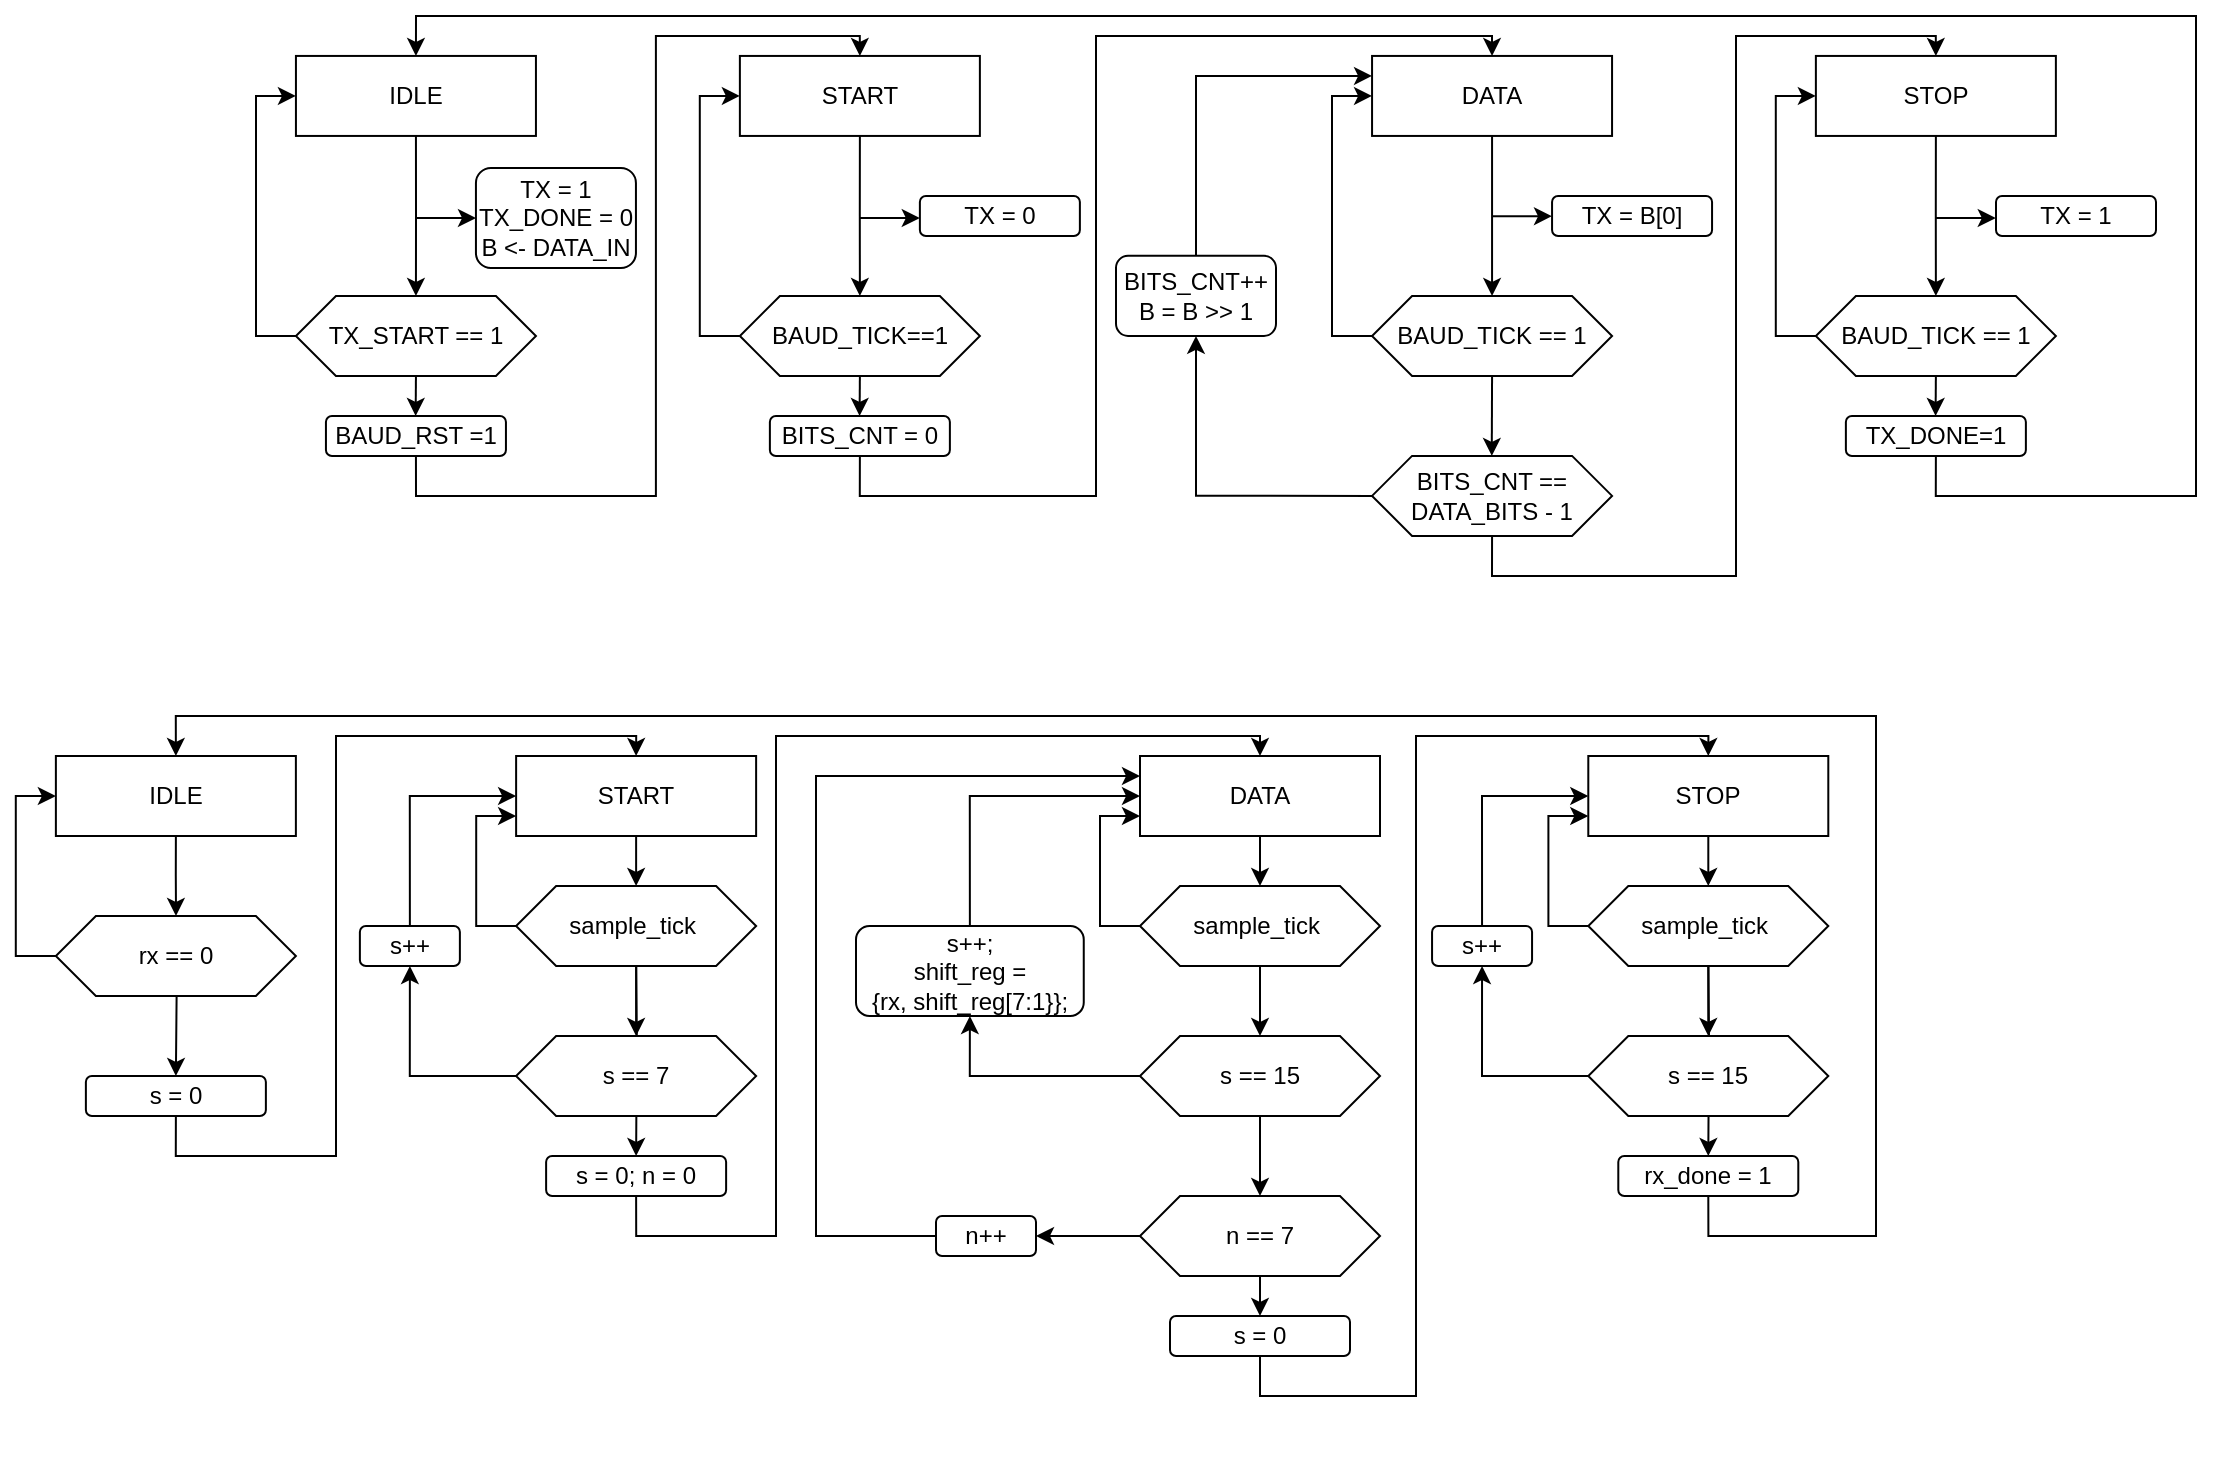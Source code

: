 <mxfile version="26.1.1">
  <diagram name="Page-1" id="uxzBYDPpKsDAW5OrtVJ8">
    <mxGraphModel dx="1793" dy="1134" grid="1" gridSize="10" guides="1" tooltips="1" connect="1" arrows="1" fold="1" page="1" pageScale="1" pageWidth="827" pageHeight="1169" math="0" shadow="0">
      <root>
        <mxCell id="0" />
        <mxCell id="1" parent="0" />
        <mxCell id="11" value="Start bit received" style="curved=1;startArrow=none;;exitX=-0.01;exitY=0.67;entryX=0.32;entryY=0.01;" parent="1" edge="1">
          <mxGeometry relative="1" as="geometry">
            <Array as="points">
              <mxPoint x="73" y="143" />
            </Array>
            <mxPoint x="249" y="95.333" as="sourcePoint" />
          </mxGeometry>
        </mxCell>
        <mxCell id="dtEKqWxusk_HL2sE0rqc-24" style="edgeStyle=orthogonalEdgeStyle;rounded=0;orthogonalLoop=1;jettySize=auto;html=1;" parent="1" edge="1">
          <mxGeometry relative="1" as="geometry">
            <mxPoint x="269.97" y="250.541" as="targetPoint" />
            <mxPoint x="239.97" y="250.97" as="sourcePoint" />
          </mxGeometry>
        </mxCell>
        <mxCell id="dtEKqWxusk_HL2sE0rqc-20" value="TX = 1&lt;div&gt;TX_DONE = 0&lt;/div&gt;&lt;div&gt;B &amp;lt;- DATA_IN&lt;/div&gt;" style="rounded=1;whiteSpace=wrap;html=1;" parent="1" vertex="1">
          <mxGeometry x="269.97" y="225.97" width="80" height="50.03" as="geometry" />
        </mxCell>
        <mxCell id="dtEKqWxusk_HL2sE0rqc-23" style="edgeStyle=orthogonalEdgeStyle;rounded=0;orthogonalLoop=1;jettySize=auto;html=1;exitX=0.5;exitY=1;exitDx=0;exitDy=0;" parent="1" source="dtEKqWxusk_HL2sE0rqc-21" edge="1">
          <mxGeometry relative="1" as="geometry">
            <mxPoint x="239.97" y="289.97" as="targetPoint" />
            <Array as="points">
              <mxPoint x="239.97" y="249.97" />
              <mxPoint x="239.97" y="249.97" />
            </Array>
          </mxGeometry>
        </mxCell>
        <mxCell id="dtEKqWxusk_HL2sE0rqc-21" value="IDLE" style="rounded=0;whiteSpace=wrap;html=1;" parent="1" vertex="1">
          <mxGeometry x="179.97" y="169.97" width="120" height="40" as="geometry" />
        </mxCell>
        <mxCell id="dtEKqWxusk_HL2sE0rqc-22" style="edgeStyle=orthogonalEdgeStyle;rounded=0;orthogonalLoop=1;jettySize=auto;html=1;exitX=0.5;exitY=1;exitDx=0;exitDy=0;" parent="1" source="dtEKqWxusk_HL2sE0rqc-20" target="dtEKqWxusk_HL2sE0rqc-20" edge="1">
          <mxGeometry relative="1" as="geometry" />
        </mxCell>
        <mxCell id="dtEKqWxusk_HL2sE0rqc-26" style="edgeStyle=orthogonalEdgeStyle;rounded=0;orthogonalLoop=1;jettySize=auto;html=1;exitX=0;exitY=0.5;exitDx=0;exitDy=0;entryX=0;entryY=0.5;entryDx=0;entryDy=0;" parent="1" source="dtEKqWxusk_HL2sE0rqc-25" target="dtEKqWxusk_HL2sE0rqc-21" edge="1">
          <mxGeometry relative="1" as="geometry" />
        </mxCell>
        <mxCell id="dtEKqWxusk_HL2sE0rqc-27" style="edgeStyle=orthogonalEdgeStyle;rounded=0;orthogonalLoop=1;jettySize=auto;html=1;exitX=0.5;exitY=1;exitDx=0;exitDy=0;" parent="1" source="dtEKqWxusk_HL2sE0rqc-25" edge="1">
          <mxGeometry relative="1" as="geometry">
            <mxPoint x="239.827" y="349.97" as="targetPoint" />
          </mxGeometry>
        </mxCell>
        <mxCell id="dtEKqWxusk_HL2sE0rqc-25" value="TX_START == 1" style="shape=hexagon;perimeter=hexagonPerimeter2;whiteSpace=wrap;html=1;fixedSize=1;" parent="1" vertex="1">
          <mxGeometry x="179.97" y="289.97" width="120" height="40" as="geometry" />
        </mxCell>
        <mxCell id="dtEKqWxusk_HL2sE0rqc-41" style="edgeStyle=orthogonalEdgeStyle;rounded=0;orthogonalLoop=1;jettySize=auto;html=1;exitX=0.5;exitY=1;exitDx=0;exitDy=0;entryX=0.5;entryY=0;entryDx=0;entryDy=0;" parent="1" source="dtEKqWxusk_HL2sE0rqc-28" target="dtEKqWxusk_HL2sE0rqc-33" edge="1">
          <mxGeometry relative="1" as="geometry">
            <Array as="points">
              <mxPoint x="239.97" y="389.97" />
              <mxPoint x="359.97" y="389.97" />
              <mxPoint x="359.97" y="159.97" />
              <mxPoint x="461.97" y="159.97" />
            </Array>
          </mxGeometry>
        </mxCell>
        <mxCell id="dtEKqWxusk_HL2sE0rqc-28" value="BAUD_RST =1" style="rounded=1;whiteSpace=wrap;html=1;" parent="1" vertex="1">
          <mxGeometry x="194.97" y="349.97" width="90" height="20" as="geometry" />
        </mxCell>
        <mxCell id="dtEKqWxusk_HL2sE0rqc-30" style="edgeStyle=orthogonalEdgeStyle;rounded=0;orthogonalLoop=1;jettySize=auto;html=1;" parent="1" edge="1">
          <mxGeometry relative="1" as="geometry">
            <mxPoint x="491.94" y="250.541" as="targetPoint" />
            <mxPoint x="461.94" y="250.97" as="sourcePoint" />
          </mxGeometry>
        </mxCell>
        <mxCell id="dtEKqWxusk_HL2sE0rqc-31" value="TX = 0" style="rounded=1;whiteSpace=wrap;html=1;" parent="1" vertex="1">
          <mxGeometry x="491.94" y="239.97" width="80" height="20" as="geometry" />
        </mxCell>
        <mxCell id="dtEKqWxusk_HL2sE0rqc-32" style="edgeStyle=orthogonalEdgeStyle;rounded=0;orthogonalLoop=1;jettySize=auto;html=1;exitX=0.5;exitY=1;exitDx=0;exitDy=0;" parent="1" source="dtEKqWxusk_HL2sE0rqc-33" edge="1">
          <mxGeometry relative="1" as="geometry">
            <mxPoint x="461.94" y="289.97" as="targetPoint" />
            <Array as="points">
              <mxPoint x="461.94" y="249.97" />
              <mxPoint x="461.94" y="249.97" />
            </Array>
          </mxGeometry>
        </mxCell>
        <mxCell id="dtEKqWxusk_HL2sE0rqc-33" value="START" style="rounded=0;whiteSpace=wrap;html=1;" parent="1" vertex="1">
          <mxGeometry x="401.94" y="169.97" width="120" height="40" as="geometry" />
        </mxCell>
        <mxCell id="dtEKqWxusk_HL2sE0rqc-34" style="edgeStyle=orthogonalEdgeStyle;rounded=0;orthogonalLoop=1;jettySize=auto;html=1;exitX=0.5;exitY=1;exitDx=0;exitDy=0;" parent="1" source="dtEKqWxusk_HL2sE0rqc-31" target="dtEKqWxusk_HL2sE0rqc-31" edge="1">
          <mxGeometry relative="1" as="geometry" />
        </mxCell>
        <mxCell id="dtEKqWxusk_HL2sE0rqc-35" style="edgeStyle=orthogonalEdgeStyle;rounded=0;orthogonalLoop=1;jettySize=auto;html=1;exitX=0;exitY=0.5;exitDx=0;exitDy=0;entryX=0;entryY=0.5;entryDx=0;entryDy=0;" parent="1" source="dtEKqWxusk_HL2sE0rqc-37" target="dtEKqWxusk_HL2sE0rqc-33" edge="1">
          <mxGeometry relative="1" as="geometry" />
        </mxCell>
        <mxCell id="dtEKqWxusk_HL2sE0rqc-36" style="edgeStyle=orthogonalEdgeStyle;rounded=0;orthogonalLoop=1;jettySize=auto;html=1;exitX=0.5;exitY=1;exitDx=0;exitDy=0;" parent="1" source="dtEKqWxusk_HL2sE0rqc-37" edge="1">
          <mxGeometry relative="1" as="geometry">
            <mxPoint x="461.797" y="349.97" as="targetPoint" />
          </mxGeometry>
        </mxCell>
        <mxCell id="dtEKqWxusk_HL2sE0rqc-37" value="BAUD_TICK==1" style="shape=hexagon;perimeter=hexagonPerimeter2;whiteSpace=wrap;html=1;fixedSize=1;" parent="1" vertex="1">
          <mxGeometry x="401.94" y="289.97" width="120" height="40" as="geometry" />
        </mxCell>
        <mxCell id="dtEKqWxusk_HL2sE0rqc-68" style="edgeStyle=orthogonalEdgeStyle;rounded=0;orthogonalLoop=1;jettySize=auto;html=1;exitX=0.5;exitY=1;exitDx=0;exitDy=0;entryX=0.5;entryY=0;entryDx=0;entryDy=0;" parent="1" source="dtEKqWxusk_HL2sE0rqc-39" target="dtEKqWxusk_HL2sE0rqc-55" edge="1">
          <mxGeometry relative="1" as="geometry">
            <Array as="points">
              <mxPoint x="462" y="390" />
              <mxPoint x="580" y="390" />
              <mxPoint x="580" y="160" />
              <mxPoint x="778" y="160" />
            </Array>
          </mxGeometry>
        </mxCell>
        <mxCell id="dtEKqWxusk_HL2sE0rqc-39" value="BITS_CNT = 0" style="rounded=1;whiteSpace=wrap;html=1;" parent="1" vertex="1">
          <mxGeometry x="416.94" y="349.97" width="90" height="20" as="geometry" />
        </mxCell>
        <mxCell id="dtEKqWxusk_HL2sE0rqc-52" style="edgeStyle=orthogonalEdgeStyle;rounded=0;orthogonalLoop=1;jettySize=auto;html=1;" parent="1" edge="1">
          <mxGeometry relative="1" as="geometry">
            <mxPoint x="808.03" y="249.681" as="targetPoint" />
            <mxPoint x="778.03" y="250.11" as="sourcePoint" />
          </mxGeometry>
        </mxCell>
        <mxCell id="dtEKqWxusk_HL2sE0rqc-53" value="TX = B[0]" style="rounded=1;whiteSpace=wrap;html=1;" parent="1" vertex="1">
          <mxGeometry x="808.03" y="239.97" width="80" height="20" as="geometry" />
        </mxCell>
        <mxCell id="dtEKqWxusk_HL2sE0rqc-54" style="edgeStyle=orthogonalEdgeStyle;rounded=0;orthogonalLoop=1;jettySize=auto;html=1;exitX=0.5;exitY=1;exitDx=0;exitDy=0;entryX=0.5;entryY=0;entryDx=0;entryDy=0;" parent="1" source="dtEKqWxusk_HL2sE0rqc-55" target="dtEKqWxusk_HL2sE0rqc-59" edge="1">
          <mxGeometry relative="1" as="geometry">
            <mxPoint x="778.03" y="309.94" as="targetPoint" />
            <Array as="points" />
          </mxGeometry>
        </mxCell>
        <mxCell id="dtEKqWxusk_HL2sE0rqc-55" value="DATA" style="rounded=0;whiteSpace=wrap;html=1;" parent="1" vertex="1">
          <mxGeometry x="718.03" y="169.97" width="120" height="40" as="geometry" />
        </mxCell>
        <mxCell id="dtEKqWxusk_HL2sE0rqc-56" style="edgeStyle=orthogonalEdgeStyle;rounded=0;orthogonalLoop=1;jettySize=auto;html=1;exitX=0.5;exitY=1;exitDx=0;exitDy=0;" parent="1" source="dtEKqWxusk_HL2sE0rqc-53" target="dtEKqWxusk_HL2sE0rqc-53" edge="1">
          <mxGeometry relative="1" as="geometry" />
        </mxCell>
        <mxCell id="dtEKqWxusk_HL2sE0rqc-57" style="edgeStyle=orthogonalEdgeStyle;rounded=0;orthogonalLoop=1;jettySize=auto;html=1;exitX=0;exitY=0.5;exitDx=0;exitDy=0;entryX=0;entryY=0.5;entryDx=0;entryDy=0;" parent="1" source="dtEKqWxusk_HL2sE0rqc-59" target="dtEKqWxusk_HL2sE0rqc-55" edge="1">
          <mxGeometry relative="1" as="geometry" />
        </mxCell>
        <mxCell id="dtEKqWxusk_HL2sE0rqc-58" style="edgeStyle=orthogonalEdgeStyle;rounded=0;orthogonalLoop=1;jettySize=auto;html=1;exitX=0.5;exitY=1;exitDx=0;exitDy=0;" parent="1" source="dtEKqWxusk_HL2sE0rqc-59" edge="1">
          <mxGeometry relative="1" as="geometry">
            <mxPoint x="777.887" y="369.94" as="targetPoint" />
          </mxGeometry>
        </mxCell>
        <mxCell id="dtEKqWxusk_HL2sE0rqc-59" value="BAUD_TICK == 1" style="shape=hexagon;perimeter=hexagonPerimeter2;whiteSpace=wrap;html=1;fixedSize=1;" parent="1" vertex="1">
          <mxGeometry x="718.03" y="289.97" width="120" height="40" as="geometry" />
        </mxCell>
        <mxCell id="dtEKqWxusk_HL2sE0rqc-81" style="edgeStyle=orthogonalEdgeStyle;rounded=0;orthogonalLoop=1;jettySize=auto;html=1;exitX=0;exitY=0.5;exitDx=0;exitDy=0;entryX=0.5;entryY=1;entryDx=0;entryDy=0;" parent="1" source="dtEKqWxusk_HL2sE0rqc-61" target="dtEKqWxusk_HL2sE0rqc-63" edge="1">
          <mxGeometry relative="1" as="geometry" />
        </mxCell>
        <mxCell id="dtEKqWxusk_HL2sE0rqc-82" style="edgeStyle=orthogonalEdgeStyle;rounded=0;orthogonalLoop=1;jettySize=auto;html=1;exitX=0.5;exitY=1;exitDx=0;exitDy=0;entryX=0.5;entryY=0;entryDx=0;entryDy=0;" parent="1" source="dtEKqWxusk_HL2sE0rqc-61" target="dtEKqWxusk_HL2sE0rqc-73" edge="1">
          <mxGeometry relative="1" as="geometry">
            <Array as="points">
              <mxPoint x="778" y="430" />
              <mxPoint x="900" y="430" />
              <mxPoint x="900" y="160" />
              <mxPoint x="1000" y="160" />
            </Array>
          </mxGeometry>
        </mxCell>
        <mxCell id="dtEKqWxusk_HL2sE0rqc-61" value="BITS_CNT == DATA_BITS - 1" style="shape=hexagon;perimeter=hexagonPerimeter2;whiteSpace=wrap;html=1;fixedSize=1;" parent="1" vertex="1">
          <mxGeometry x="718.03" y="369.94" width="120" height="40" as="geometry" />
        </mxCell>
        <mxCell id="dtEKqWxusk_HL2sE0rqc-65" style="edgeStyle=orthogonalEdgeStyle;rounded=0;orthogonalLoop=1;jettySize=auto;html=1;exitX=0.5;exitY=0;exitDx=0;exitDy=0;entryX=0;entryY=0.25;entryDx=0;entryDy=0;" parent="1" source="dtEKqWxusk_HL2sE0rqc-63" target="dtEKqWxusk_HL2sE0rqc-55" edge="1">
          <mxGeometry relative="1" as="geometry" />
        </mxCell>
        <mxCell id="dtEKqWxusk_HL2sE0rqc-63" value="BITS_CNT++&lt;div&gt;B = B &amp;gt;&amp;gt; 1&lt;/div&gt;" style="rounded=1;whiteSpace=wrap;html=1;" parent="1" vertex="1">
          <mxGeometry x="590" y="269.91" width="80" height="40.03" as="geometry" />
        </mxCell>
        <mxCell id="dtEKqWxusk_HL2sE0rqc-71" style="edgeStyle=orthogonalEdgeStyle;rounded=0;orthogonalLoop=1;jettySize=auto;html=1;" parent="1" edge="1">
          <mxGeometry relative="1" as="geometry">
            <mxPoint x="1029.94" y="250.541" as="targetPoint" />
            <mxPoint x="999.94" y="250.97" as="sourcePoint" />
          </mxGeometry>
        </mxCell>
        <mxCell id="dtEKqWxusk_HL2sE0rqc-72" style="edgeStyle=orthogonalEdgeStyle;rounded=0;orthogonalLoop=1;jettySize=auto;html=1;exitX=0.5;exitY=1;exitDx=0;exitDy=0;" parent="1" source="dtEKqWxusk_HL2sE0rqc-73" edge="1">
          <mxGeometry relative="1" as="geometry">
            <mxPoint x="999.94" y="289.97" as="targetPoint" />
            <Array as="points">
              <mxPoint x="999.94" y="249.97" />
              <mxPoint x="999.94" y="249.97" />
            </Array>
          </mxGeometry>
        </mxCell>
        <mxCell id="dtEKqWxusk_HL2sE0rqc-73" value="STOP" style="rounded=0;whiteSpace=wrap;html=1;" parent="1" vertex="1">
          <mxGeometry x="939.94" y="169.97" width="120" height="40" as="geometry" />
        </mxCell>
        <mxCell id="dtEKqWxusk_HL2sE0rqc-74" style="edgeStyle=orthogonalEdgeStyle;rounded=0;orthogonalLoop=1;jettySize=auto;html=1;exitX=0.5;exitY=1;exitDx=0;exitDy=0;" parent="1" edge="1">
          <mxGeometry relative="1" as="geometry">
            <mxPoint x="1069.97" y="260" as="sourcePoint" />
            <mxPoint x="1069.97" y="260" as="targetPoint" />
          </mxGeometry>
        </mxCell>
        <mxCell id="dtEKqWxusk_HL2sE0rqc-75" style="edgeStyle=orthogonalEdgeStyle;rounded=0;orthogonalLoop=1;jettySize=auto;html=1;exitX=0;exitY=0.5;exitDx=0;exitDy=0;entryX=0;entryY=0.5;entryDx=0;entryDy=0;" parent="1" source="dtEKqWxusk_HL2sE0rqc-77" target="dtEKqWxusk_HL2sE0rqc-73" edge="1">
          <mxGeometry relative="1" as="geometry" />
        </mxCell>
        <mxCell id="dtEKqWxusk_HL2sE0rqc-76" style="edgeStyle=orthogonalEdgeStyle;rounded=0;orthogonalLoop=1;jettySize=auto;html=1;exitX=0.5;exitY=1;exitDx=0;exitDy=0;" parent="1" source="dtEKqWxusk_HL2sE0rqc-77" edge="1">
          <mxGeometry relative="1" as="geometry">
            <mxPoint x="999.797" y="349.97" as="targetPoint" />
          </mxGeometry>
        </mxCell>
        <mxCell id="dtEKqWxusk_HL2sE0rqc-77" value="BAUD_TICK&lt;span style=&quot;background-color: transparent; color: light-dark(rgb(0, 0, 0), rgb(255, 255, 255));&quot;&gt;&amp;nbsp;== 1&lt;/span&gt;" style="shape=hexagon;perimeter=hexagonPerimeter2;whiteSpace=wrap;html=1;fixedSize=1;" parent="1" vertex="1">
          <mxGeometry x="939.94" y="289.97" width="120" height="40" as="geometry" />
        </mxCell>
        <mxCell id="dtEKqWxusk_HL2sE0rqc-80" value="TX = 1" style="rounded=1;whiteSpace=wrap;html=1;" parent="1" vertex="1">
          <mxGeometry x="1030" y="239.97" width="80" height="20" as="geometry" />
        </mxCell>
        <mxCell id="dtEKqWxusk_HL2sE0rqc-85" style="edgeStyle=orthogonalEdgeStyle;rounded=0;orthogonalLoop=1;jettySize=auto;html=1;exitX=0.5;exitY=1;exitDx=0;exitDy=0;entryX=0.5;entryY=0;entryDx=0;entryDy=0;" parent="1" source="dtEKqWxusk_HL2sE0rqc-84" target="dtEKqWxusk_HL2sE0rqc-21" edge="1">
          <mxGeometry relative="1" as="geometry">
            <Array as="points">
              <mxPoint x="1000" y="390" />
              <mxPoint x="1130" y="390" />
              <mxPoint x="1130" y="150" />
              <mxPoint x="240" y="150" />
            </Array>
          </mxGeometry>
        </mxCell>
        <mxCell id="dtEKqWxusk_HL2sE0rqc-84" value="TX_DONE=1" style="rounded=1;whiteSpace=wrap;html=1;" parent="1" vertex="1">
          <mxGeometry x="954.94" y="349.97" width="90" height="20" as="geometry" />
        </mxCell>
        <mxCell id="zXFhwwfInvTGqjaL6aNR-13" style="edgeStyle=orthogonalEdgeStyle;rounded=0;orthogonalLoop=1;jettySize=auto;html=1;exitX=0.5;exitY=1;exitDx=0;exitDy=0;" parent="1" source="zXFhwwfInvTGqjaL6aNR-14" edge="1">
          <mxGeometry relative="1" as="geometry">
            <mxPoint x="120" y="600" as="targetPoint" />
            <Array as="points" />
          </mxGeometry>
        </mxCell>
        <mxCell id="zXFhwwfInvTGqjaL6aNR-14" value="IDLE" style="rounded=0;whiteSpace=wrap;html=1;" parent="1" vertex="1">
          <mxGeometry x="59.94" y="520" width="120" height="40" as="geometry" />
        </mxCell>
        <mxCell id="zXFhwwfInvTGqjaL6aNR-15" style="edgeStyle=orthogonalEdgeStyle;rounded=0;orthogonalLoop=1;jettySize=auto;html=1;exitX=0.5;exitY=1;exitDx=0;exitDy=0;" parent="1" edge="1">
          <mxGeometry relative="1" as="geometry">
            <mxPoint x="189.94" y="620.03" as="sourcePoint" />
            <mxPoint x="189.94" y="620.03" as="targetPoint" />
          </mxGeometry>
        </mxCell>
        <mxCell id="zXFhwwfInvTGqjaL6aNR-16" style="edgeStyle=orthogonalEdgeStyle;rounded=0;orthogonalLoop=1;jettySize=auto;html=1;exitX=0;exitY=0.5;exitDx=0;exitDy=0;entryX=0;entryY=0.5;entryDx=0;entryDy=0;" parent="1" source="zXFhwwfInvTGqjaL6aNR-18" target="zXFhwwfInvTGqjaL6aNR-14" edge="1">
          <mxGeometry relative="1" as="geometry" />
        </mxCell>
        <mxCell id="zXFhwwfInvTGqjaL6aNR-17" style="edgeStyle=orthogonalEdgeStyle;rounded=0;orthogonalLoop=1;jettySize=auto;html=1;exitX=0.5;exitY=1;exitDx=0;exitDy=0;entryX=0.5;entryY=0;entryDx=0;entryDy=0;" parent="1" target="zXFhwwfInvTGqjaL6aNR-19" edge="1">
          <mxGeometry relative="1" as="geometry">
            <mxPoint x="119.647" y="660" as="targetPoint" />
            <mxPoint x="119.79" y="600" as="sourcePoint" />
            <Array as="points" />
          </mxGeometry>
        </mxCell>
        <mxCell id="zXFhwwfInvTGqjaL6aNR-18" value="rx == 0" style="shape=hexagon;perimeter=hexagonPerimeter2;whiteSpace=wrap;html=1;fixedSize=1;" parent="1" vertex="1">
          <mxGeometry x="59.94" y="600" width="120" height="40" as="geometry" />
        </mxCell>
        <mxCell id="zXFhwwfInvTGqjaL6aNR-32" style="edgeStyle=orthogonalEdgeStyle;rounded=0;orthogonalLoop=1;jettySize=auto;html=1;exitX=0.5;exitY=1;exitDx=0;exitDy=0;entryX=0.5;entryY=0;entryDx=0;entryDy=0;" parent="1" source="zXFhwwfInvTGqjaL6aNR-19" target="zXFhwwfInvTGqjaL6aNR-21" edge="1">
          <mxGeometry relative="1" as="geometry">
            <mxPoint x="220" y="510" as="targetPoint" />
            <Array as="points">
              <mxPoint x="120" y="720" />
              <mxPoint x="200" y="720" />
              <mxPoint x="200" y="510" />
              <mxPoint x="350" y="510" />
            </Array>
          </mxGeometry>
        </mxCell>
        <mxCell id="zXFhwwfInvTGqjaL6aNR-19" value="s = 0" style="rounded=1;whiteSpace=wrap;html=1;" parent="1" vertex="1">
          <mxGeometry x="74.94" y="680" width="90" height="20" as="geometry" />
        </mxCell>
        <mxCell id="zXFhwwfInvTGqjaL6aNR-20" style="edgeStyle=orthogonalEdgeStyle;rounded=0;orthogonalLoop=1;jettySize=auto;html=1;exitX=0.5;exitY=1;exitDx=0;exitDy=0;entryX=0.5;entryY=0;entryDx=0;entryDy=0;" parent="1" source="zXFhwwfInvTGqjaL6aNR-21" target="zXFhwwfInvTGqjaL6aNR-25" edge="1">
          <mxGeometry relative="1" as="geometry">
            <mxPoint x="349.71" y="580" as="targetPoint" />
            <Array as="points" />
          </mxGeometry>
        </mxCell>
        <mxCell id="zXFhwwfInvTGqjaL6aNR-21" value="START" style="rounded=0;whiteSpace=wrap;html=1;" parent="1" vertex="1">
          <mxGeometry x="290.06" y="520" width="120" height="40" as="geometry" />
        </mxCell>
        <mxCell id="zXFhwwfInvTGqjaL6aNR-22" style="edgeStyle=orthogonalEdgeStyle;rounded=0;orthogonalLoop=1;jettySize=auto;html=1;exitX=0.5;exitY=1;exitDx=0;exitDy=0;" parent="1" edge="1">
          <mxGeometry relative="1" as="geometry">
            <mxPoint x="490.0" y="620.03" as="sourcePoint" />
            <mxPoint x="490.0" y="620.03" as="targetPoint" />
          </mxGeometry>
        </mxCell>
        <mxCell id="zXFhwwfInvTGqjaL6aNR-23" style="edgeStyle=orthogonalEdgeStyle;rounded=0;orthogonalLoop=1;jettySize=auto;html=1;exitX=0;exitY=0.5;exitDx=0;exitDy=0;entryX=0;entryY=0.75;entryDx=0;entryDy=0;" parent="1" source="zXFhwwfInvTGqjaL6aNR-25" target="zXFhwwfInvTGqjaL6aNR-21" edge="1">
          <mxGeometry relative="1" as="geometry" />
        </mxCell>
        <mxCell id="zXFhwwfInvTGqjaL6aNR-24" style="edgeStyle=orthogonalEdgeStyle;rounded=0;orthogonalLoop=1;jettySize=auto;html=1;exitX=0.5;exitY=1;exitDx=0;exitDy=0;entryX=0.5;entryY=0;entryDx=0;entryDy=0;" parent="1" target="zXFhwwfInvTGqjaL6aNR-26" edge="1">
          <mxGeometry relative="1" as="geometry">
            <mxPoint x="349.767" y="660" as="targetPoint" />
            <mxPoint x="349.91" y="600" as="sourcePoint" />
            <Array as="points" />
          </mxGeometry>
        </mxCell>
        <mxCell id="zXFhwwfInvTGqjaL6aNR-71" style="edgeStyle=orthogonalEdgeStyle;rounded=0;orthogonalLoop=1;jettySize=auto;html=1;exitX=0.5;exitY=1;exitDx=0;exitDy=0;entryX=0.5;entryY=0;entryDx=0;entryDy=0;" parent="1" source="zXFhwwfInvTGqjaL6aNR-25" target="zXFhwwfInvTGqjaL6aNR-27" edge="1">
          <mxGeometry relative="1" as="geometry" />
        </mxCell>
        <mxCell id="zXFhwwfInvTGqjaL6aNR-25" value="sample_tick&amp;nbsp;" style="shape=hexagon;perimeter=hexagonPerimeter2;whiteSpace=wrap;html=1;fixedSize=1;" parent="1" vertex="1">
          <mxGeometry x="290.06" y="585" width="120" height="40" as="geometry" />
        </mxCell>
        <mxCell id="zXFhwwfInvTGqjaL6aNR-80" style="edgeStyle=orthogonalEdgeStyle;rounded=0;orthogonalLoop=1;jettySize=auto;html=1;exitX=0.5;exitY=1;exitDx=0;exitDy=0;entryX=0.5;entryY=0;entryDx=0;entryDy=0;" parent="1" source="zXFhwwfInvTGqjaL6aNR-26" target="zXFhwwfInvTGqjaL6aNR-59" edge="1">
          <mxGeometry relative="1" as="geometry">
            <Array as="points">
              <mxPoint x="350" y="760" />
              <mxPoint x="420" y="760" />
              <mxPoint x="420" y="510" />
              <mxPoint x="662" y="510" />
            </Array>
          </mxGeometry>
        </mxCell>
        <mxCell id="zXFhwwfInvTGqjaL6aNR-26" value="s = 0; n = 0" style="rounded=1;whiteSpace=wrap;html=1;" parent="1" vertex="1">
          <mxGeometry x="305.06" y="720" width="90" height="20" as="geometry" />
        </mxCell>
        <mxCell id="zXFhwwfInvTGqjaL6aNR-30" style="edgeStyle=orthogonalEdgeStyle;rounded=0;orthogonalLoop=1;jettySize=auto;html=1;exitX=0;exitY=0.5;exitDx=0;exitDy=0;entryX=0.5;entryY=1;entryDx=0;entryDy=0;" parent="1" source="zXFhwwfInvTGqjaL6aNR-27" target="zXFhwwfInvTGqjaL6aNR-29" edge="1">
          <mxGeometry relative="1" as="geometry" />
        </mxCell>
        <mxCell id="zXFhwwfInvTGqjaL6aNR-27" value="s == 7" style="shape=hexagon;perimeter=hexagonPerimeter2;whiteSpace=wrap;html=1;fixedSize=1;" parent="1" vertex="1">
          <mxGeometry x="290.06" y="660" width="120" height="40" as="geometry" />
        </mxCell>
        <mxCell id="zXFhwwfInvTGqjaL6aNR-31" style="edgeStyle=orthogonalEdgeStyle;rounded=0;orthogonalLoop=1;jettySize=auto;html=1;exitX=0.5;exitY=0;exitDx=0;exitDy=0;entryX=0;entryY=0.5;entryDx=0;entryDy=0;" parent="1" source="zXFhwwfInvTGqjaL6aNR-29" target="zXFhwwfInvTGqjaL6aNR-21" edge="1">
          <mxGeometry relative="1" as="geometry" />
        </mxCell>
        <mxCell id="zXFhwwfInvTGqjaL6aNR-29" value="s++" style="rounded=1;whiteSpace=wrap;html=1;" parent="1" vertex="1">
          <mxGeometry x="211.94" y="605" width="50" height="20" as="geometry" />
        </mxCell>
        <mxCell id="zXFhwwfInvTGqjaL6aNR-57" style="edgeStyle=orthogonalEdgeStyle;rounded=0;orthogonalLoop=1;jettySize=auto;html=1;exitX=0.5;exitY=1;exitDx=0;exitDy=0;" parent="1" edge="1">
          <mxGeometry relative="1" as="geometry">
            <mxPoint x="501.88" y="620.03" as="sourcePoint" />
            <mxPoint x="501.88" y="620.03" as="targetPoint" />
          </mxGeometry>
        </mxCell>
        <mxCell id="zXFhwwfInvTGqjaL6aNR-58" style="edgeStyle=orthogonalEdgeStyle;rounded=0;orthogonalLoop=1;jettySize=auto;html=1;exitX=0.5;exitY=1;exitDx=0;exitDy=0;entryX=0.5;entryY=0;entryDx=0;entryDy=0;" parent="1" source="zXFhwwfInvTGqjaL6aNR-59" target="zXFhwwfInvTGqjaL6aNR-63" edge="1">
          <mxGeometry relative="1" as="geometry">
            <mxPoint x="661.65" y="580" as="targetPoint" />
            <Array as="points" />
          </mxGeometry>
        </mxCell>
        <mxCell id="zXFhwwfInvTGqjaL6aNR-59" value="DATA" style="rounded=0;whiteSpace=wrap;html=1;" parent="1" vertex="1">
          <mxGeometry x="602" y="520" width="120" height="40" as="geometry" />
        </mxCell>
        <mxCell id="zXFhwwfInvTGqjaL6aNR-60" style="edgeStyle=orthogonalEdgeStyle;rounded=0;orthogonalLoop=1;jettySize=auto;html=1;exitX=0.5;exitY=1;exitDx=0;exitDy=0;" parent="1" edge="1">
          <mxGeometry relative="1" as="geometry">
            <mxPoint x="732" y="620.03" as="sourcePoint" />
            <mxPoint x="732" y="620.03" as="targetPoint" />
          </mxGeometry>
        </mxCell>
        <mxCell id="zXFhwwfInvTGqjaL6aNR-61" style="edgeStyle=orthogonalEdgeStyle;rounded=0;orthogonalLoop=1;jettySize=auto;html=1;exitX=0;exitY=0.5;exitDx=0;exitDy=0;entryX=0;entryY=0.75;entryDx=0;entryDy=0;" parent="1" source="zXFhwwfInvTGqjaL6aNR-63" target="zXFhwwfInvTGqjaL6aNR-59" edge="1">
          <mxGeometry relative="1" as="geometry" />
        </mxCell>
        <mxCell id="zXFhwwfInvTGqjaL6aNR-72" style="edgeStyle=orthogonalEdgeStyle;rounded=0;orthogonalLoop=1;jettySize=auto;html=1;exitX=0.5;exitY=1;exitDx=0;exitDy=0;entryX=0.5;entryY=0;entryDx=0;entryDy=0;" parent="1" source="zXFhwwfInvTGqjaL6aNR-63" target="zXFhwwfInvTGqjaL6aNR-66" edge="1">
          <mxGeometry relative="1" as="geometry" />
        </mxCell>
        <mxCell id="zXFhwwfInvTGqjaL6aNR-63" value="sample_tick&amp;nbsp;" style="shape=hexagon;perimeter=hexagonPerimeter2;whiteSpace=wrap;html=1;fixedSize=1;" parent="1" vertex="1">
          <mxGeometry x="602" y="585" width="120" height="40" as="geometry" />
        </mxCell>
        <mxCell id="zXFhwwfInvTGqjaL6aNR-65" style="edgeStyle=orthogonalEdgeStyle;rounded=0;orthogonalLoop=1;jettySize=auto;html=1;exitX=0;exitY=0.5;exitDx=0;exitDy=0;entryX=0.5;entryY=1;entryDx=0;entryDy=0;" parent="1" source="zXFhwwfInvTGqjaL6aNR-66" target="zXFhwwfInvTGqjaL6aNR-68" edge="1">
          <mxGeometry relative="1" as="geometry" />
        </mxCell>
        <mxCell id="zXFhwwfInvTGqjaL6aNR-74" style="edgeStyle=orthogonalEdgeStyle;rounded=0;orthogonalLoop=1;jettySize=auto;html=1;exitX=0.5;exitY=1;exitDx=0;exitDy=0;entryX=0.5;entryY=0;entryDx=0;entryDy=0;" parent="1" source="zXFhwwfInvTGqjaL6aNR-66" target="zXFhwwfInvTGqjaL6aNR-69" edge="1">
          <mxGeometry relative="1" as="geometry" />
        </mxCell>
        <mxCell id="zXFhwwfInvTGqjaL6aNR-66" value="s == 15" style="shape=hexagon;perimeter=hexagonPerimeter2;whiteSpace=wrap;html=1;fixedSize=1;" parent="1" vertex="1">
          <mxGeometry x="602" y="660" width="120" height="40" as="geometry" />
        </mxCell>
        <mxCell id="zXFhwwfInvTGqjaL6aNR-67" style="edgeStyle=orthogonalEdgeStyle;rounded=0;orthogonalLoop=1;jettySize=auto;html=1;exitX=0.5;exitY=0;exitDx=0;exitDy=0;entryX=0;entryY=0.5;entryDx=0;entryDy=0;" parent="1" source="zXFhwwfInvTGqjaL6aNR-68" target="zXFhwwfInvTGqjaL6aNR-59" edge="1">
          <mxGeometry relative="1" as="geometry" />
        </mxCell>
        <mxCell id="zXFhwwfInvTGqjaL6aNR-68" value="s++;&lt;div&gt;shift_reg =&lt;br&gt;{rx, shift_reg[7:1}};&lt;/div&gt;" style="rounded=1;whiteSpace=wrap;html=1;" parent="1" vertex="1">
          <mxGeometry x="460" y="605" width="113.88" height="45" as="geometry" />
        </mxCell>
        <mxCell id="zXFhwwfInvTGqjaL6aNR-76" style="edgeStyle=orthogonalEdgeStyle;rounded=0;orthogonalLoop=1;jettySize=auto;html=1;exitX=0;exitY=0.5;exitDx=0;exitDy=0;entryX=1;entryY=0.5;entryDx=0;entryDy=0;" parent="1" source="zXFhwwfInvTGqjaL6aNR-69" target="zXFhwwfInvTGqjaL6aNR-75" edge="1">
          <mxGeometry relative="1" as="geometry" />
        </mxCell>
        <mxCell id="zXFhwwfInvTGqjaL6aNR-79" style="edgeStyle=orthogonalEdgeStyle;rounded=0;orthogonalLoop=1;jettySize=auto;html=1;exitX=0.5;exitY=1;exitDx=0;exitDy=0;entryX=0.5;entryY=0;entryDx=0;entryDy=0;" parent="1" source="zXFhwwfInvTGqjaL6aNR-69" target="zXFhwwfInvTGqjaL6aNR-78" edge="1">
          <mxGeometry relative="1" as="geometry" />
        </mxCell>
        <mxCell id="zXFhwwfInvTGqjaL6aNR-69" value="n == 7" style="shape=hexagon;perimeter=hexagonPerimeter2;whiteSpace=wrap;html=1;fixedSize=1;" parent="1" vertex="1">
          <mxGeometry x="602" y="740" width="120" height="40" as="geometry" />
        </mxCell>
        <mxCell id="zXFhwwfInvTGqjaL6aNR-77" style="edgeStyle=orthogonalEdgeStyle;rounded=0;orthogonalLoop=1;jettySize=auto;html=1;exitX=0;exitY=0.5;exitDx=0;exitDy=0;entryX=0;entryY=0.25;entryDx=0;entryDy=0;" parent="1" source="zXFhwwfInvTGqjaL6aNR-75" target="zXFhwwfInvTGqjaL6aNR-59" edge="1">
          <mxGeometry relative="1" as="geometry">
            <Array as="points">
              <mxPoint x="440" y="760" />
              <mxPoint x="440" y="530" />
            </Array>
          </mxGeometry>
        </mxCell>
        <mxCell id="zXFhwwfInvTGqjaL6aNR-75" value="n++" style="rounded=1;whiteSpace=wrap;html=1;" parent="1" vertex="1">
          <mxGeometry x="500" y="750" width="50" height="20" as="geometry" />
        </mxCell>
        <mxCell id="zXFhwwfInvTGqjaL6aNR-113" style="edgeStyle=orthogonalEdgeStyle;rounded=0;orthogonalLoop=1;jettySize=auto;html=1;exitX=0.5;exitY=1;exitDx=0;exitDy=0;entryX=0.5;entryY=0;entryDx=0;entryDy=0;" parent="1" source="zXFhwwfInvTGqjaL6aNR-78" target="zXFhwwfInvTGqjaL6aNR-102" edge="1">
          <mxGeometry relative="1" as="geometry">
            <Array as="points">
              <mxPoint x="662" y="840" />
              <mxPoint x="740" y="840" />
              <mxPoint x="740" y="510" />
              <mxPoint x="886" y="510" />
            </Array>
          </mxGeometry>
        </mxCell>
        <mxCell id="zXFhwwfInvTGqjaL6aNR-78" value="s = 0" style="rounded=1;whiteSpace=wrap;html=1;" parent="1" vertex="1">
          <mxGeometry x="617" y="800" width="90" height="20" as="geometry" />
        </mxCell>
        <mxCell id="zXFhwwfInvTGqjaL6aNR-100" style="edgeStyle=orthogonalEdgeStyle;rounded=0;orthogonalLoop=1;jettySize=auto;html=1;exitX=0.5;exitY=1;exitDx=0;exitDy=0;" parent="1" edge="1">
          <mxGeometry relative="1" as="geometry">
            <mxPoint x="770.0" y="870.03" as="sourcePoint" />
            <mxPoint x="770.0" y="870.03" as="targetPoint" />
          </mxGeometry>
        </mxCell>
        <mxCell id="zXFhwwfInvTGqjaL6aNR-101" style="edgeStyle=orthogonalEdgeStyle;rounded=0;orthogonalLoop=1;jettySize=auto;html=1;exitX=0.5;exitY=1;exitDx=0;exitDy=0;entryX=0.5;entryY=0;entryDx=0;entryDy=0;" parent="1" source="zXFhwwfInvTGqjaL6aNR-102" target="zXFhwwfInvTGqjaL6aNR-106" edge="1">
          <mxGeometry relative="1" as="geometry">
            <mxPoint x="885.8" y="580" as="targetPoint" />
            <Array as="points" />
          </mxGeometry>
        </mxCell>
        <mxCell id="zXFhwwfInvTGqjaL6aNR-102" value="STOP" style="rounded=0;whiteSpace=wrap;html=1;" parent="1" vertex="1">
          <mxGeometry x="826.15" y="520" width="120" height="40" as="geometry" />
        </mxCell>
        <mxCell id="zXFhwwfInvTGqjaL6aNR-103" style="edgeStyle=orthogonalEdgeStyle;rounded=0;orthogonalLoop=1;jettySize=auto;html=1;exitX=0;exitY=0.5;exitDx=0;exitDy=0;entryX=0;entryY=0.75;entryDx=0;entryDy=0;" parent="1" source="zXFhwwfInvTGqjaL6aNR-106" target="zXFhwwfInvTGqjaL6aNR-102" edge="1">
          <mxGeometry relative="1" as="geometry" />
        </mxCell>
        <mxCell id="zXFhwwfInvTGqjaL6aNR-104" style="edgeStyle=orthogonalEdgeStyle;rounded=0;orthogonalLoop=1;jettySize=auto;html=1;exitX=0.5;exitY=1;exitDx=0;exitDy=0;entryX=0.5;entryY=0;entryDx=0;entryDy=0;" parent="1" target="zXFhwwfInvTGqjaL6aNR-107" edge="1">
          <mxGeometry relative="1" as="geometry">
            <mxPoint x="885.857" y="660" as="targetPoint" />
            <mxPoint x="886.0" y="600" as="sourcePoint" />
            <Array as="points" />
          </mxGeometry>
        </mxCell>
        <mxCell id="zXFhwwfInvTGqjaL6aNR-105" style="edgeStyle=orthogonalEdgeStyle;rounded=0;orthogonalLoop=1;jettySize=auto;html=1;exitX=0.5;exitY=1;exitDx=0;exitDy=0;entryX=0.5;entryY=0;entryDx=0;entryDy=0;" parent="1" source="zXFhwwfInvTGqjaL6aNR-106" target="zXFhwwfInvTGqjaL6aNR-109" edge="1">
          <mxGeometry relative="1" as="geometry" />
        </mxCell>
        <mxCell id="zXFhwwfInvTGqjaL6aNR-106" value="sample_tick&amp;nbsp;" style="shape=hexagon;perimeter=hexagonPerimeter2;whiteSpace=wrap;html=1;fixedSize=1;" parent="1" vertex="1">
          <mxGeometry x="826.15" y="585" width="120" height="40" as="geometry" />
        </mxCell>
        <mxCell id="zXFhwwfInvTGqjaL6aNR-112" style="edgeStyle=orthogonalEdgeStyle;rounded=0;orthogonalLoop=1;jettySize=auto;html=1;exitX=0.5;exitY=1;exitDx=0;exitDy=0;entryX=0.5;entryY=0;entryDx=0;entryDy=0;" parent="1" source="zXFhwwfInvTGqjaL6aNR-107" target="zXFhwwfInvTGqjaL6aNR-14" edge="1">
          <mxGeometry relative="1" as="geometry">
            <Array as="points">
              <mxPoint x="886" y="760" />
              <mxPoint x="970" y="760" />
              <mxPoint x="970" y="500" />
              <mxPoint x="120" y="500" />
            </Array>
          </mxGeometry>
        </mxCell>
        <mxCell id="zXFhwwfInvTGqjaL6aNR-107" value="rx_done = 1" style="rounded=1;whiteSpace=wrap;html=1;" parent="1" vertex="1">
          <mxGeometry x="841.15" y="720" width="90" height="20" as="geometry" />
        </mxCell>
        <mxCell id="zXFhwwfInvTGqjaL6aNR-108" style="edgeStyle=orthogonalEdgeStyle;rounded=0;orthogonalLoop=1;jettySize=auto;html=1;exitX=0;exitY=0.5;exitDx=0;exitDy=0;entryX=0.5;entryY=1;entryDx=0;entryDy=0;" parent="1" source="zXFhwwfInvTGqjaL6aNR-109" target="zXFhwwfInvTGqjaL6aNR-111" edge="1">
          <mxGeometry relative="1" as="geometry" />
        </mxCell>
        <mxCell id="zXFhwwfInvTGqjaL6aNR-109" value="s == 15" style="shape=hexagon;perimeter=hexagonPerimeter2;whiteSpace=wrap;html=1;fixedSize=1;" parent="1" vertex="1">
          <mxGeometry x="826.15" y="660" width="120" height="40" as="geometry" />
        </mxCell>
        <mxCell id="zXFhwwfInvTGqjaL6aNR-110" style="edgeStyle=orthogonalEdgeStyle;rounded=0;orthogonalLoop=1;jettySize=auto;html=1;exitX=0.5;exitY=0;exitDx=0;exitDy=0;entryX=0;entryY=0.5;entryDx=0;entryDy=0;" parent="1" source="zXFhwwfInvTGqjaL6aNR-111" target="zXFhwwfInvTGqjaL6aNR-102" edge="1">
          <mxGeometry relative="1" as="geometry" />
        </mxCell>
        <mxCell id="zXFhwwfInvTGqjaL6aNR-111" value="s++" style="rounded=1;whiteSpace=wrap;html=1;" parent="1" vertex="1">
          <mxGeometry x="748.03" y="605" width="50" height="20" as="geometry" />
        </mxCell>
      </root>
    </mxGraphModel>
  </diagram>
</mxfile>
